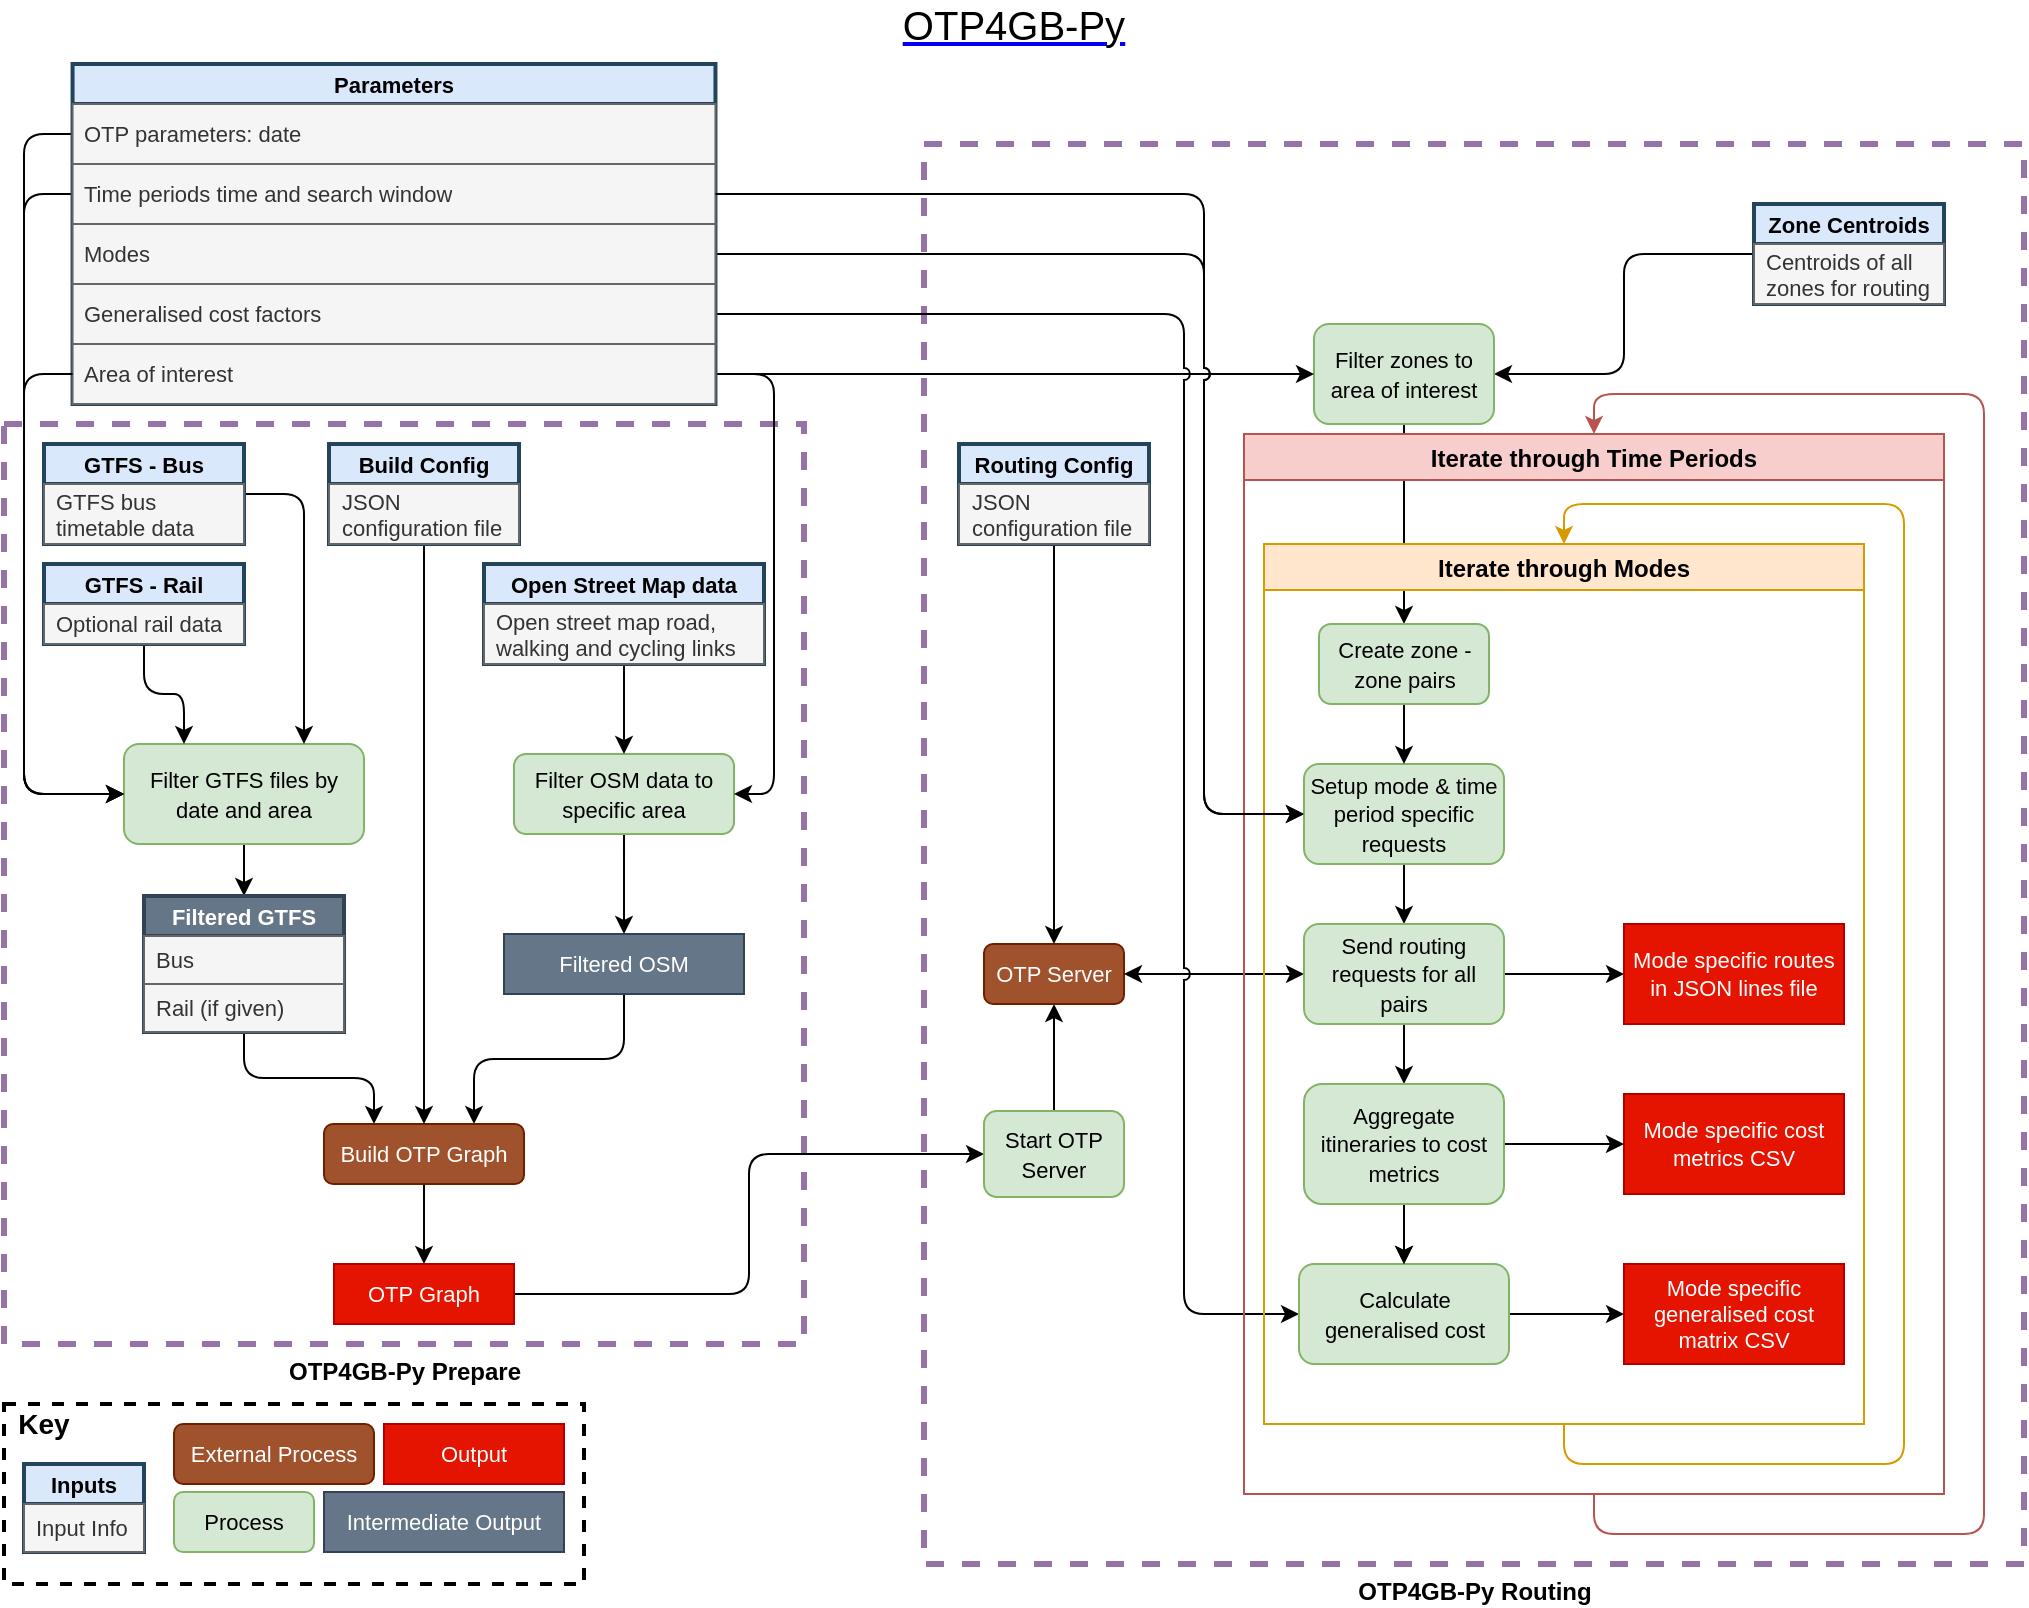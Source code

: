 <mxfile version="20.7.4" type="device"><diagram id="3cLnJ9uy5UWqCdj45hB9" name="OTP4GB-Py"><mxGraphModel dx="1658" dy="838" grid="1" gridSize="10" guides="1" tooltips="1" connect="1" arrows="1" fold="1" page="1" pageScale="1" pageWidth="1169" pageHeight="827" math="0" shadow="0"><root><mxCell id="0"/><mxCell id="1" parent="0"/><UserObject label="OTP4GB-Py Prepare" id="Ab96iDFXRz1s95TxwaqO-1"><mxCell style="verticalLabelPosition=bottom;verticalAlign=top;html=1;shape=mxgraph.basic.rect;fillColor2=none;strokeWidth=3;size=20;indent=5;dashed=1;strokeColor=#9673a6;fontStyle=1;fillColor=none;" parent="1" vertex="1"><mxGeometry x="80" y="230" width="400" height="460" as="geometry"/></mxCell></UserObject><mxCell id="Ab96iDFXRz1s95TxwaqO-2" value="" style="group" parent="1" vertex="1" connectable="0" treatAsSingle="0"><mxGeometry x="80" y="720" width="290" height="90" as="geometry"/></mxCell><mxCell id="Ab96iDFXRz1s95TxwaqO-3" value="" style="rounded=0;whiteSpace=wrap;html=1;dashed=1;strokeWidth=2;" parent="Ab96iDFXRz1s95TxwaqO-2" vertex="1"><mxGeometry width="290" height="90" as="geometry"/></mxCell><mxCell id="Ab96iDFXRz1s95TxwaqO-4" value="&lt;b style=&quot;font-size: 14px&quot;&gt;Key&lt;/b&gt;" style="text;html=1;strokeColor=none;fillColor=none;align=center;verticalAlign=middle;whiteSpace=wrap;rounded=0;dashed=1;" parent="Ab96iDFXRz1s95TxwaqO-2" vertex="1"><mxGeometry width="40" height="20" as="geometry"/></mxCell><mxCell id="Ab96iDFXRz1s95TxwaqO-5" value="&lt;font style=&quot;font-size: 11px&quot;&gt;Process&lt;/font&gt;" style="rounded=1;whiteSpace=wrap;html=1;fillColor=#d5e8d4;strokeColor=#82b366;" parent="Ab96iDFXRz1s95TxwaqO-2" vertex="1"><mxGeometry x="85" y="44" width="70" height="30" as="geometry"/></mxCell><mxCell id="Ab96iDFXRz1s95TxwaqO-6" value="&lt;font style=&quot;font-size: 11px&quot;&gt;External Process&lt;/font&gt;" style="rounded=1;whiteSpace=wrap;html=1;fillColor=#a0522d;strokeColor=#6D1F00;fontColor=#ffffff;" parent="Ab96iDFXRz1s95TxwaqO-2" vertex="1"><mxGeometry x="85" y="10" width="100" height="30" as="geometry"/></mxCell><mxCell id="Ab96iDFXRz1s95TxwaqO-7" value="Intermediate Output" style="rounded=0;whiteSpace=wrap;html=1;strokeWidth=1;fillColor=#647687;strokeColor=#314354;fontSize=11;fontColor=#ffffff;" parent="Ab96iDFXRz1s95TxwaqO-2" vertex="1"><mxGeometry x="160" y="44" width="120" height="30" as="geometry"/></mxCell><mxCell id="Ab96iDFXRz1s95TxwaqO-8" value="Output" style="rounded=0;whiteSpace=wrap;html=1;strokeWidth=1;fillColor=#e51400;strokeColor=#B20000;fontSize=11;fontColor=#ffffff;" parent="Ab96iDFXRz1s95TxwaqO-2" vertex="1"><mxGeometry x="190" y="10" width="90" height="30" as="geometry"/></mxCell><mxCell id="Ab96iDFXRz1s95TxwaqO-9" value="Inputs" style="swimlane;fontStyle=1;childLayout=stackLayout;horizontal=1;startSize=20;fillColor=#dae8fc;horizontalStack=0;resizeParent=1;resizeParentMax=0;resizeLast=0;collapsible=0;marginBottom=0;rounded=0;glass=0;fontSize=11;align=center;strokeWidth=2;strokeColor=#23445D;" parent="Ab96iDFXRz1s95TxwaqO-2" vertex="1" treatAsSingle="0"><mxGeometry x="10" y="30" width="60" height="44" as="geometry"/></mxCell><mxCell id="Ab96iDFXRz1s95TxwaqO-10" value="Input Info" style="text;strokeColor=#666666;fillColor=#f5f5f5;align=left;verticalAlign=middle;spacingLeft=4;spacingRight=4;overflow=hidden;rotatable=0;points=[[0,0.5],[1,0.5]];portConstraint=eastwest;fontSize=11;whiteSpace=wrap;fontColor=#333333;" parent="Ab96iDFXRz1s95TxwaqO-9" vertex="1"><mxGeometry y="20" width="60" height="24" as="geometry"/></mxCell><UserObject label="OTP4GB-Py Routing" id="Ab96iDFXRz1s95TxwaqO-11"><mxCell style="verticalLabelPosition=bottom;verticalAlign=top;html=1;shape=mxgraph.basic.rect;fillColor2=none;strokeWidth=3;size=20;indent=5;dashed=1;strokeColor=#9673a6;fontStyle=1;comic=0;container=0;collapsible=0;fillColor=none;" parent="1" vertex="1"><mxGeometry x="540" y="90" width="550" height="710" as="geometry"/></mxCell></UserObject><mxCell id="Ab96iDFXRz1s95TxwaqO-12" style="edgeStyle=orthogonalEdgeStyle;rounded=1;orthogonalLoop=1;jettySize=auto;html=1;jumpStyle=arc;" parent="1" source="Ab96iDFXRz1s95TxwaqO-13" target="Ab96iDFXRz1s95TxwaqO-66" edge="1"><mxGeometry relative="1" as="geometry"/></mxCell><mxCell id="Ab96iDFXRz1s95TxwaqO-13" value="&lt;font style=&quot;font-size: 11px&quot;&gt;Filter GTFS files by date and area&lt;/font&gt;" style="rounded=1;whiteSpace=wrap;html=1;fillColor=#d5e8d4;strokeColor=#82b366;comic=0;" parent="1" vertex="1"><mxGeometry x="140" y="390" width="120" height="50" as="geometry"/></mxCell><mxCell id="Ab96iDFXRz1s95TxwaqO-14" style="edgeStyle=orthogonalEdgeStyle;rounded=1;orthogonalLoop=1;jettySize=auto;html=1;jumpStyle=arc;" parent="1" source="Ab96iDFXRz1s95TxwaqO-15" target="Ab96iDFXRz1s95TxwaqO-22" edge="1"><mxGeometry relative="1" as="geometry"/></mxCell><mxCell id="Ab96iDFXRz1s95TxwaqO-15" value="&lt;font style=&quot;font-size: 11px&quot;&gt;Filter OSM data to specific area&lt;/font&gt;" style="rounded=1;whiteSpace=wrap;html=1;fillColor=#d5e8d4;strokeColor=#82b366;comic=0;" parent="1" vertex="1"><mxGeometry x="335" y="395" width="110" height="40" as="geometry"/></mxCell><mxCell id="Ab96iDFXRz1s95TxwaqO-16" style="edgeStyle=orthogonalEdgeStyle;rounded=1;orthogonalLoop=1;jettySize=auto;html=1;entryX=0.5;entryY=0;entryDx=0;entryDy=0;jumpStyle=arc;" parent="1" source="Ab96iDFXRz1s95TxwaqO-75" target="Ab96iDFXRz1s95TxwaqO-15" edge="1"><mxGeometry relative="1" as="geometry"/></mxCell><mxCell id="Ab96iDFXRz1s95TxwaqO-17" style="edgeStyle=orthogonalEdgeStyle;rounded=1;orthogonalLoop=1;jettySize=auto;html=1;entryX=0.25;entryY=0;entryDx=0;entryDy=0;jumpStyle=arc;" parent="1" source="Ab96iDFXRz1s95TxwaqO-66" target="Ab96iDFXRz1s95TxwaqO-24" edge="1"><mxGeometry relative="1" as="geometry"/></mxCell><mxCell id="Ab96iDFXRz1s95TxwaqO-18" style="edgeStyle=orthogonalEdgeStyle;rounded=1;orthogonalLoop=1;jettySize=auto;html=1;exitX=1;exitY=0.5;exitDx=0;exitDy=0;entryX=1;entryY=0.5;entryDx=0;entryDy=0;jumpStyle=arc;" parent="1" source="Ab96iDFXRz1s95TxwaqO-65" target="Ab96iDFXRz1s95TxwaqO-15" edge="1"><mxGeometry relative="1" as="geometry"><mxPoint x="490" y="150" as="targetPoint"/></mxGeometry></mxCell><mxCell id="Ab96iDFXRz1s95TxwaqO-19" style="edgeStyle=orthogonalEdgeStyle;rounded=1;orthogonalLoop=1;jettySize=auto;html=1;exitX=0;exitY=0.5;exitDx=0;exitDy=0;entryX=0;entryY=0.5;entryDx=0;entryDy=0;jumpStyle=arc;" parent="1" source="Ab96iDFXRz1s95TxwaqO-61" target="Ab96iDFXRz1s95TxwaqO-13" edge="1"><mxGeometry relative="1" as="geometry"><Array as="points"><mxPoint x="90" y="85"/><mxPoint x="90" y="415"/></Array></mxGeometry></mxCell><mxCell id="Ab96iDFXRz1s95TxwaqO-20" style="edgeStyle=orthogonalEdgeStyle;rounded=1;orthogonalLoop=1;jettySize=auto;html=1;exitX=0;exitY=0.5;exitDx=0;exitDy=0;entryX=0;entryY=0.5;entryDx=0;entryDy=0;jumpStyle=arc;" parent="1" source="Ab96iDFXRz1s95TxwaqO-62" target="Ab96iDFXRz1s95TxwaqO-13" edge="1"><mxGeometry relative="1" as="geometry"><Array as="points"><mxPoint x="90" y="115"/><mxPoint x="90" y="415"/></Array></mxGeometry></mxCell><mxCell id="Ab96iDFXRz1s95TxwaqO-21" style="edgeStyle=orthogonalEdgeStyle;rounded=1;orthogonalLoop=1;jettySize=auto;html=1;entryX=0.75;entryY=0;entryDx=0;entryDy=0;jumpStyle=arc;exitX=0.5;exitY=1;exitDx=0;exitDy=0;" parent="1" source="Ab96iDFXRz1s95TxwaqO-22" target="Ab96iDFXRz1s95TxwaqO-24" edge="1"><mxGeometry relative="1" as="geometry"/></mxCell><mxCell id="Ab96iDFXRz1s95TxwaqO-22" value="Filtered OSM" style="rounded=0;whiteSpace=wrap;html=1;strokeWidth=1;fillColor=#647687;strokeColor=#314354;fontSize=11;fontColor=#ffffff;comic=0;" parent="1" vertex="1"><mxGeometry x="330" y="485" width="120" height="30" as="geometry"/></mxCell><mxCell id="Ab96iDFXRz1s95TxwaqO-23" style="edgeStyle=orthogonalEdgeStyle;rounded=1;jumpStyle=arc;orthogonalLoop=1;jettySize=auto;html=1;" parent="1" source="Ab96iDFXRz1s95TxwaqO-24" target="Ab96iDFXRz1s95TxwaqO-26" edge="1"><mxGeometry relative="1" as="geometry"/></mxCell><mxCell id="Ab96iDFXRz1s95TxwaqO-24" value="&lt;span style=&quot;font-size: 11px&quot;&gt;Build OTP Graph&lt;/span&gt;" style="rounded=1;whiteSpace=wrap;html=1;fillColor=#a0522d;strokeColor=#6D1F00;fontColor=#ffffff;comic=0;" parent="1" vertex="1"><mxGeometry x="240" y="580" width="100" height="30" as="geometry"/></mxCell><mxCell id="Ab96iDFXRz1s95TxwaqO-25" style="edgeStyle=orthogonalEdgeStyle;rounded=1;jumpStyle=arc;orthogonalLoop=1;jettySize=auto;html=1;exitX=1;exitY=0.5;exitDx=0;exitDy=0;entryX=0;entryY=0.5;entryDx=0;entryDy=0;" parent="1" source="Ab96iDFXRz1s95TxwaqO-26" target="Ab96iDFXRz1s95TxwaqO-35" edge="1"><mxGeometry relative="1" as="geometry"/></mxCell><mxCell id="Ab96iDFXRz1s95TxwaqO-26" value="OTP Graph" style="rounded=0;whiteSpace=wrap;html=1;strokeWidth=1;fillColor=#e51400;strokeColor=#B20000;fontSize=11;fontColor=#ffffff;comic=0;" parent="1" vertex="1"><mxGeometry x="245" y="650" width="90" height="30" as="geometry"/></mxCell><mxCell id="Ab96iDFXRz1s95TxwaqO-27" style="edgeStyle=orthogonalEdgeStyle;rounded=1;jumpStyle=arc;orthogonalLoop=1;jettySize=auto;html=1;exitX=1;exitY=0.5;exitDx=0;exitDy=0;entryX=0.75;entryY=0;entryDx=0;entryDy=0;" parent="1" source="Ab96iDFXRz1s95TxwaqO-69" target="Ab96iDFXRz1s95TxwaqO-13" edge="1"><mxGeometry relative="1" as="geometry"/></mxCell><mxCell id="Ab96iDFXRz1s95TxwaqO-28" style="edgeStyle=orthogonalEdgeStyle;rounded=1;jumpStyle=arc;orthogonalLoop=1;jettySize=auto;html=1;exitX=0.5;exitY=1;exitDx=0;exitDy=0;entryX=0.25;entryY=0;entryDx=0;entryDy=0;" parent="1" source="Ab96iDFXRz1s95TxwaqO-71" target="Ab96iDFXRz1s95TxwaqO-13" edge="1"><mxGeometry relative="1" as="geometry"/></mxCell><mxCell id="Ab96iDFXRz1s95TxwaqO-29" style="edgeStyle=orthogonalEdgeStyle;rounded=1;jumpStyle=arc;orthogonalLoop=1;jettySize=auto;html=1;entryX=0.5;entryY=0;entryDx=0;entryDy=0;" parent="1" source="Ab96iDFXRz1s95TxwaqO-73" target="Ab96iDFXRz1s95TxwaqO-24" edge="1"><mxGeometry relative="1" as="geometry"/></mxCell><mxCell id="Ab96iDFXRz1s95TxwaqO-30" style="edgeStyle=orthogonalEdgeStyle;rounded=1;jumpStyle=arc;orthogonalLoop=1;jettySize=auto;html=1;entryX=1;entryY=0.5;entryDx=0;entryDy=0;exitX=0;exitY=0.5;exitDx=0;exitDy=0;" parent="1" source="Ab96iDFXRz1s95TxwaqO-79" target="Ab96iDFXRz1s95TxwaqO-32" edge="1"><mxGeometry relative="1" as="geometry"/></mxCell><mxCell id="Ab96iDFXRz1s95TxwaqO-31" style="edgeStyle=orthogonalEdgeStyle;rounded=1;jumpStyle=arc;orthogonalLoop=1;jettySize=auto;html=1;exitX=0.5;exitY=1;exitDx=0;exitDy=0;entryX=0.5;entryY=0;entryDx=0;entryDy=0;startArrow=none;startFill=0;" parent="1" source="Ab96iDFXRz1s95TxwaqO-32" target="Ab96iDFXRz1s95TxwaqO-54" edge="1"><mxGeometry relative="1" as="geometry"/></mxCell><mxCell id="Ab96iDFXRz1s95TxwaqO-32" value="&lt;font style=&quot;font-size: 11px&quot;&gt;Filter zones to area of interest&lt;/font&gt;" style="rounded=1;whiteSpace=wrap;html=1;fillColor=#d5e8d4;strokeColor=#82b366;comic=0;" parent="1" vertex="1"><mxGeometry x="735" y="180" width="90" height="50" as="geometry"/></mxCell><mxCell id="Ab96iDFXRz1s95TxwaqO-33" style="edgeStyle=orthogonalEdgeStyle;rounded=1;jumpStyle=arc;orthogonalLoop=1;jettySize=auto;html=1;exitX=0.5;exitY=1;exitDx=0;exitDy=0;entryX=0.5;entryY=0;entryDx=0;entryDy=0;fillColor=#ffe6cc;strokeColor=#d79b00;" parent="1" source="Ab96iDFXRz1s95TxwaqO-50" target="Ab96iDFXRz1s95TxwaqO-50" edge="1"><mxGeometry relative="1" as="geometry"><Array as="points"><mxPoint x="860" y="750"/><mxPoint x="1030" y="750"/><mxPoint x="1030" y="270"/><mxPoint x="860" y="270"/></Array></mxGeometry></mxCell><mxCell id="Ab96iDFXRz1s95TxwaqO-34" style="edgeStyle=orthogonalEdgeStyle;rounded=1;jumpStyle=arc;orthogonalLoop=1;jettySize=auto;html=1;" parent="1" source="Ab96iDFXRz1s95TxwaqO-35" target="Ab96iDFXRz1s95TxwaqO-37" edge="1"><mxGeometry relative="1" as="geometry"/></mxCell><mxCell id="Ab96iDFXRz1s95TxwaqO-35" value="&lt;font style=&quot;font-size: 11px&quot;&gt;Start OTP Server&lt;/font&gt;" style="rounded=1;whiteSpace=wrap;html=1;fillColor=#d5e8d4;strokeColor=#82b366;comic=0;" parent="1" vertex="1"><mxGeometry x="570" y="573.5" width="70" height="43" as="geometry"/></mxCell><mxCell id="Ab96iDFXRz1s95TxwaqO-36" style="edgeStyle=orthogonalEdgeStyle;rounded=1;jumpStyle=arc;orthogonalLoop=1;jettySize=auto;html=1;exitX=1;exitY=0.5;exitDx=0;exitDy=0;entryX=0;entryY=0.5;entryDx=0;entryDy=0;" parent="1" source="Ab96iDFXRz1s95TxwaqO-65" target="Ab96iDFXRz1s95TxwaqO-32" edge="1"><mxGeometry relative="1" as="geometry"/></mxCell><mxCell id="Ab96iDFXRz1s95TxwaqO-37" value="&lt;font style=&quot;font-size: 11px&quot;&gt;OTP Server&lt;/font&gt;" style="rounded=1;whiteSpace=wrap;html=1;fillColor=#a0522d;strokeColor=#6D1F00;fontColor=#ffffff;comic=0;" parent="1" vertex="1"><mxGeometry x="570" y="490" width="70" height="30" as="geometry"/></mxCell><mxCell id="Ab96iDFXRz1s95TxwaqO-38" style="edgeStyle=orthogonalEdgeStyle;rounded=1;jumpStyle=arc;orthogonalLoop=1;jettySize=auto;html=1;exitX=1;exitY=0.5;exitDx=0;exitDy=0;entryX=0;entryY=0.5;entryDx=0;entryDy=0;" parent="1" source="Ab96iDFXRz1s95TxwaqO-63" target="Ab96iDFXRz1s95TxwaqO-52" edge="1"><mxGeometry relative="1" as="geometry"><Array as="points"><mxPoint x="680" y="145"/><mxPoint x="680" y="425"/></Array></mxGeometry></mxCell><mxCell id="Ab96iDFXRz1s95TxwaqO-39" style="edgeStyle=orthogonalEdgeStyle;rounded=1;jumpStyle=arc;orthogonalLoop=1;jettySize=auto;html=1;exitX=0;exitY=0.5;exitDx=0;exitDy=0;entryX=1;entryY=0.5;entryDx=0;entryDy=0;startArrow=classic;startFill=1;" parent="1" source="Ab96iDFXRz1s95TxwaqO-57" target="Ab96iDFXRz1s95TxwaqO-37" edge="1"><mxGeometry relative="1" as="geometry"/></mxCell><mxCell id="Ab96iDFXRz1s95TxwaqO-40" value="Mode specific cost metrics CSV" style="rounded=0;whiteSpace=wrap;html=1;strokeWidth=1;fillColor=#e51400;strokeColor=#B20000;fontSize=11;fontColor=#ffffff;comic=0;" parent="1" vertex="1"><mxGeometry x="890" y="565" width="110" height="50" as="geometry"/></mxCell><mxCell id="Ab96iDFXRz1s95TxwaqO-41" value="Mode specific generalised cost matrix CSV" style="rounded=0;whiteSpace=wrap;html=1;strokeWidth=1;fillColor=#e51400;strokeColor=#B20000;fontSize=11;fontColor=#ffffff;comic=0;" parent="1" vertex="1"><mxGeometry x="890" y="650" width="110" height="50" as="geometry"/></mxCell><mxCell id="Ab96iDFXRz1s95TxwaqO-42" style="edgeStyle=orthogonalEdgeStyle;rounded=1;jumpStyle=arc;orthogonalLoop=1;jettySize=auto;html=1;startArrow=none;startFill=0;" parent="1" source="Ab96iDFXRz1s95TxwaqO-44" target="Ab96iDFXRz1s95TxwaqO-41" edge="1"><mxGeometry relative="1" as="geometry"/></mxCell><mxCell id="Ab96iDFXRz1s95TxwaqO-43" style="edgeStyle=orthogonalEdgeStyle;rounded=1;jumpStyle=arc;orthogonalLoop=1;jettySize=auto;html=1;exitX=1;exitY=0.5;exitDx=0;exitDy=0;entryX=0;entryY=0.5;entryDx=0;entryDy=0;startArrow=none;startFill=0;" parent="1" source="Ab96iDFXRz1s95TxwaqO-64" target="Ab96iDFXRz1s95TxwaqO-44" edge="1"><mxGeometry relative="1" as="geometry"><Array as="points"><mxPoint x="670" y="175"/><mxPoint x="670" y="675"/></Array></mxGeometry></mxCell><mxCell id="Ab96iDFXRz1s95TxwaqO-44" value="&lt;font style=&quot;font-size: 11px&quot;&gt;Calculate generalised cost&lt;/font&gt;" style="rounded=1;whiteSpace=wrap;html=1;fillColor=#d5e8d4;strokeColor=#82b366;comic=0;" parent="1" vertex="1"><mxGeometry x="727.5" y="650" width="105" height="50" as="geometry"/></mxCell><mxCell id="Ab96iDFXRz1s95TxwaqO-45" style="edgeStyle=orthogonalEdgeStyle;rounded=1;jumpStyle=arc;orthogonalLoop=1;jettySize=auto;html=1;startArrow=none;startFill=0;" parent="1" source="Ab96iDFXRz1s95TxwaqO-58" target="Ab96iDFXRz1s95TxwaqO-44" edge="1"><mxGeometry relative="1" as="geometry"/></mxCell><mxCell id="Ab96iDFXRz1s95TxwaqO-46" style="edgeStyle=orthogonalEdgeStyle;rounded=1;jumpStyle=arc;orthogonalLoop=1;jettySize=auto;html=1;startArrow=none;startFill=0;" parent="1" source="Ab96iDFXRz1s95TxwaqO-58" target="Ab96iDFXRz1s95TxwaqO-44" edge="1"><mxGeometry relative="1" as="geometry"><mxPoint x="870" y="520" as="sourcePoint"/><mxPoint x="980" y="420" as="targetPoint"/></mxGeometry></mxCell><mxCell id="Ab96iDFXRz1s95TxwaqO-47" style="edgeStyle=orthogonalEdgeStyle;rounded=1;jumpStyle=arc;orthogonalLoop=1;jettySize=auto;html=1;startArrow=none;startFill=0;" parent="1" source="Ab96iDFXRz1s95TxwaqO-58" target="Ab96iDFXRz1s95TxwaqO-40" edge="1"><mxGeometry relative="1" as="geometry"/></mxCell><mxCell id="Ab96iDFXRz1s95TxwaqO-48" style="edgeStyle=orthogonalEdgeStyle;rounded=1;jumpStyle=arc;orthogonalLoop=1;jettySize=auto;html=1;entryX=0.5;entryY=0;entryDx=0;entryDy=0;startArrow=none;startFill=0;" parent="1" source="Ab96iDFXRz1s95TxwaqO-83" target="Ab96iDFXRz1s95TxwaqO-37" edge="1"><mxGeometry relative="1" as="geometry"/></mxCell><mxCell id="Ab96iDFXRz1s95TxwaqO-49" value="&lt;a href=&quot;https://github.com/Transport-for-the-North/otp4gb-py&quot;&gt;&lt;font color=&quot;#000000&quot;&gt;OTP4GB-Py&lt;/font&gt;&lt;/a&gt;" style="text;html=1;strokeColor=none;fillColor=none;align=center;verticalAlign=middle;whiteSpace=wrap;rounded=0;comic=0;fontSize=20;fontStyle=4;" parent="1" vertex="1"><mxGeometry x="460" y="20" width="250" height="20" as="geometry"/></mxCell><mxCell id="Ab96iDFXRz1s95TxwaqO-50" value="Iterate through Modes" style="swimlane;comic=0;strokeWidth=1;collapsible=0;fillColor=#ffe6cc;strokeColor=#d79b00;" parent="1" vertex="1" treatAsSingle="0"><mxGeometry x="710" y="290" width="300" height="440" as="geometry"/></mxCell><mxCell id="Ab96iDFXRz1s95TxwaqO-51" style="edgeStyle=orthogonalEdgeStyle;rounded=1;jumpStyle=arc;orthogonalLoop=1;jettySize=auto;html=1;startArrow=none;startFill=0;fontSize=20;fontColor=#000000;" parent="Ab96iDFXRz1s95TxwaqO-50" source="Ab96iDFXRz1s95TxwaqO-52" target="Ab96iDFXRz1s95TxwaqO-57" edge="1"><mxGeometry relative="1" as="geometry"/></mxCell><mxCell id="Ab96iDFXRz1s95TxwaqO-52" value="&lt;span style=&quot;font-size: 11px&quot;&gt;Setup mode &amp;amp; time period specific requests&lt;/span&gt;" style="rounded=1;whiteSpace=wrap;html=1;fillColor=#d5e8d4;strokeColor=#82b366;comic=0;" parent="Ab96iDFXRz1s95TxwaqO-50" vertex="1"><mxGeometry x="20" y="110" width="100" height="50" as="geometry"/></mxCell><mxCell id="Ab96iDFXRz1s95TxwaqO-53" style="edgeStyle=orthogonalEdgeStyle;rounded=1;jumpStyle=arc;orthogonalLoop=1;jettySize=auto;html=1;entryX=0.5;entryY=0;entryDx=0;entryDy=0;startArrow=none;startFill=0;fontSize=20;fontColor=#000000;" parent="Ab96iDFXRz1s95TxwaqO-50" source="Ab96iDFXRz1s95TxwaqO-54" target="Ab96iDFXRz1s95TxwaqO-52" edge="1"><mxGeometry relative="1" as="geometry"/></mxCell><mxCell id="Ab96iDFXRz1s95TxwaqO-54" value="&lt;font style=&quot;font-size: 11px&quot;&gt;Create zone - zone pairs&lt;/font&gt;" style="rounded=1;whiteSpace=wrap;html=1;fillColor=#d5e8d4;strokeColor=#82b366;comic=0;" parent="Ab96iDFXRz1s95TxwaqO-50" vertex="1"><mxGeometry x="27.5" y="40" width="85" height="40" as="geometry"/></mxCell><mxCell id="Ab96iDFXRz1s95TxwaqO-55" style="edgeStyle=orthogonalEdgeStyle;rounded=1;jumpStyle=arc;orthogonalLoop=1;jettySize=auto;html=1;" parent="Ab96iDFXRz1s95TxwaqO-50" source="Ab96iDFXRz1s95TxwaqO-57" target="Ab96iDFXRz1s95TxwaqO-59" edge="1"><mxGeometry relative="1" as="geometry"/></mxCell><mxCell id="Ab96iDFXRz1s95TxwaqO-56" style="edgeStyle=orthogonalEdgeStyle;rounded=1;jumpStyle=arc;orthogonalLoop=1;jettySize=auto;html=1;" parent="Ab96iDFXRz1s95TxwaqO-50" source="Ab96iDFXRz1s95TxwaqO-57" target="Ab96iDFXRz1s95TxwaqO-58" edge="1"><mxGeometry relative="1" as="geometry"/></mxCell><mxCell id="Ab96iDFXRz1s95TxwaqO-57" value="&lt;span style=&quot;font-size: 11px&quot;&gt;Send routing requests for all pairs&lt;/span&gt;" style="rounded=1;whiteSpace=wrap;html=1;fillColor=#d5e8d4;strokeColor=#82b366;comic=0;" parent="Ab96iDFXRz1s95TxwaqO-50" vertex="1"><mxGeometry x="20" y="190" width="100" height="50" as="geometry"/></mxCell><mxCell id="Ab96iDFXRz1s95TxwaqO-58" value="&lt;span style=&quot;font-size: 11px&quot;&gt;Aggregate itineraries to cost metrics&lt;/span&gt;" style="rounded=1;whiteSpace=wrap;html=1;fillColor=#d5e8d4;strokeColor=#82b366;comic=0;" parent="Ab96iDFXRz1s95TxwaqO-50" vertex="1"><mxGeometry x="20" y="270" width="100" height="60" as="geometry"/></mxCell><mxCell id="Ab96iDFXRz1s95TxwaqO-59" value="Mode specific routes in JSON lines file" style="rounded=0;whiteSpace=wrap;html=1;strokeWidth=1;fillColor=#e51400;strokeColor=#B20000;fontSize=11;fontColor=#ffffff;comic=0;" parent="Ab96iDFXRz1s95TxwaqO-50" vertex="1"><mxGeometry x="180" y="190" width="110" height="50" as="geometry"/></mxCell><mxCell id="Ab96iDFXRz1s95TxwaqO-60" value="Parameters" style="swimlane;fontStyle=1;childLayout=stackLayout;horizontal=1;startSize=20;fillColor=#dae8fc;horizontalStack=0;resizeParent=1;resizeParentMax=0;resizeLast=0;collapsible=0;marginBottom=0;rounded=0;glass=0;fontSize=11;align=center;strokeWidth=2;strokeColor=#23445D;comic=0;" parent="1" vertex="1" treatAsSingle="0"><mxGeometry x="114.28" y="50" width="321.45" height="170" as="geometry"/></mxCell><mxCell id="Ab96iDFXRz1s95TxwaqO-61" value="OTP parameters: date" style="text;strokeColor=#666666;fillColor=#f5f5f5;align=left;verticalAlign=middle;spacingLeft=4;spacingRight=4;overflow=hidden;rotatable=0;points=[[0,0.5],[1,0.5]];portConstraint=eastwest;fontSize=11;whiteSpace=wrap;fontColor=#333333;" parent="Ab96iDFXRz1s95TxwaqO-60" vertex="1"><mxGeometry y="20" width="321.45" height="30" as="geometry"/></mxCell><mxCell id="Ab96iDFXRz1s95TxwaqO-62" value="Time periods time and search window" style="text;strokeColor=#666666;fillColor=#f5f5f5;align=left;verticalAlign=middle;spacingLeft=4;spacingRight=4;overflow=hidden;rotatable=0;points=[[0,0.5],[1,0.5]];portConstraint=eastwest;fontSize=11;whiteSpace=wrap;fontColor=#333333;" parent="Ab96iDFXRz1s95TxwaqO-60" vertex="1"><mxGeometry y="50" width="321.45" height="30" as="geometry"/></mxCell><mxCell id="Ab96iDFXRz1s95TxwaqO-63" value="Modes" style="text;strokeColor=#666666;fillColor=#f5f5f5;align=left;verticalAlign=middle;spacingLeft=4;spacingRight=4;overflow=hidden;rotatable=0;points=[[0,0.5],[1,0.5]];portConstraint=eastwest;fontSize=11;whiteSpace=wrap;fontColor=#333333;" parent="Ab96iDFXRz1s95TxwaqO-60" vertex="1"><mxGeometry y="80" width="321.45" height="30" as="geometry"/></mxCell><mxCell id="Ab96iDFXRz1s95TxwaqO-64" value="Generalised cost factors" style="text;strokeColor=#666666;fillColor=#f5f5f5;align=left;verticalAlign=middle;spacingLeft=4;spacingRight=4;overflow=hidden;rotatable=0;points=[[0,0.5],[1,0.5]];portConstraint=eastwest;fontSize=11;whiteSpace=wrap;fontColor=#333333;" parent="Ab96iDFXRz1s95TxwaqO-60" vertex="1"><mxGeometry y="110" width="321.45" height="30" as="geometry"/></mxCell><mxCell id="Ab96iDFXRz1s95TxwaqO-65" value="Area of interest" style="text;strokeColor=#666666;fillColor=#f5f5f5;align=left;verticalAlign=middle;spacingLeft=4;spacingRight=4;overflow=hidden;rotatable=0;points=[[0,0.5],[1,0.5]];portConstraint=eastwest;fontSize=11;whiteSpace=wrap;fontColor=#333333;" parent="Ab96iDFXRz1s95TxwaqO-60" vertex="1"><mxGeometry y="140" width="321.45" height="30" as="geometry"/></mxCell><mxCell id="Ab96iDFXRz1s95TxwaqO-66" value="Filtered GTFS" style="swimlane;fontStyle=1;childLayout=stackLayout;horizontal=1;startSize=20;fillColor=#647687;horizontalStack=0;resizeParent=1;resizeParentMax=0;resizeLast=0;collapsible=0;marginBottom=0;rounded=0;glass=0;fontSize=11;align=center;strokeWidth=2;strokeColor=#314354;comic=0;fontColor=#ffffff;" parent="1" vertex="1" treatAsSingle="0"><mxGeometry x="150" y="466" width="100" height="68" as="geometry"/></mxCell><mxCell id="Ab96iDFXRz1s95TxwaqO-67" value="Bus" style="text;strokeColor=#666666;fillColor=#f5f5f5;align=left;verticalAlign=middle;spacingLeft=4;spacingRight=4;overflow=hidden;rotatable=0;points=[[0,0.5],[1,0.5]];portConstraint=eastwest;fontSize=11;whiteSpace=wrap;fontColor=#333333;" parent="Ab96iDFXRz1s95TxwaqO-66" vertex="1"><mxGeometry y="20" width="100" height="24" as="geometry"/></mxCell><mxCell id="Ab96iDFXRz1s95TxwaqO-68" value="Rail (if given)" style="text;strokeColor=#666666;fillColor=#f5f5f5;align=left;verticalAlign=middle;spacingLeft=4;spacingRight=4;overflow=hidden;rotatable=0;points=[[0,0.5],[1,0.5]];portConstraint=eastwest;fontSize=11;whiteSpace=wrap;fontColor=#333333;" parent="Ab96iDFXRz1s95TxwaqO-66" vertex="1"><mxGeometry y="44" width="100" height="24" as="geometry"/></mxCell><mxCell id="Ab96iDFXRz1s95TxwaqO-69" value="GTFS - Bus" style="swimlane;fontStyle=1;childLayout=stackLayout;horizontal=1;startSize=20;fillColor=#dae8fc;horizontalStack=0;resizeParent=1;resizeParentMax=0;resizeLast=0;collapsible=0;marginBottom=0;rounded=0;glass=0;fontSize=11;align=center;strokeWidth=2;strokeColor=#23445D;" parent="1" vertex="1" treatAsSingle="0"><mxGeometry x="100" y="240" width="100" height="50" as="geometry"/></mxCell><mxCell id="Ab96iDFXRz1s95TxwaqO-70" value="GTFS bus timetable data" style="text;strokeColor=#666666;fillColor=#f5f5f5;align=left;verticalAlign=middle;spacingLeft=4;spacingRight=4;overflow=hidden;rotatable=0;points=[[0,0.5],[1,0.5]];portConstraint=eastwest;fontSize=11;whiteSpace=wrap;fontColor=#333333;" parent="Ab96iDFXRz1s95TxwaqO-69" vertex="1"><mxGeometry y="20" width="100" height="30" as="geometry"/></mxCell><mxCell id="Ab96iDFXRz1s95TxwaqO-71" value="GTFS - Rail" style="swimlane;fontStyle=1;childLayout=stackLayout;horizontal=1;startSize=20;fillColor=#dae8fc;horizontalStack=0;resizeParent=1;resizeParentMax=0;resizeLast=0;collapsible=0;marginBottom=0;rounded=0;glass=0;fontSize=11;align=center;strokeWidth=2;strokeColor=#23445D;" parent="1" vertex="1" treatAsSingle="0"><mxGeometry x="100" y="300" width="100" height="40" as="geometry"/></mxCell><mxCell id="Ab96iDFXRz1s95TxwaqO-72" value="Optional rail data" style="text;strokeColor=#666666;fillColor=#f5f5f5;align=left;verticalAlign=middle;spacingLeft=4;spacingRight=4;overflow=hidden;rotatable=0;points=[[0,0.5],[1,0.5]];portConstraint=eastwest;fontSize=11;whiteSpace=wrap;fontColor=#333333;fontStyle=0" parent="Ab96iDFXRz1s95TxwaqO-71" vertex="1"><mxGeometry y="20" width="100" height="20" as="geometry"/></mxCell><mxCell id="Ab96iDFXRz1s95TxwaqO-73" value="Build Config" style="swimlane;fontStyle=1;childLayout=stackLayout;horizontal=1;startSize=20;fillColor=#dae8fc;horizontalStack=0;resizeParent=1;resizeParentMax=0;resizeLast=0;collapsible=1;marginBottom=0;rounded=0;glass=0;fontSize=11;align=center;strokeWidth=2;strokeColor=#23445D;comic=0;" parent="1" vertex="1" treatAsSingle="0"><mxGeometry x="242.5" y="240" width="95" height="50" as="geometry"/></mxCell><mxCell id="Ab96iDFXRz1s95TxwaqO-74" value="JSON configuration file" style="text;strokeColor=#666666;fillColor=#f5f5f5;align=left;verticalAlign=middle;spacingLeft=4;spacingRight=4;overflow=hidden;rotatable=0;points=[[0,0.5],[1,0.5]];portConstraint=eastwest;fontSize=11;whiteSpace=wrap;fontColor=#333333;" parent="Ab96iDFXRz1s95TxwaqO-73" vertex="1"><mxGeometry y="20" width="95" height="30" as="geometry"/></mxCell><mxCell id="Ab96iDFXRz1s95TxwaqO-75" value="Open Street Map data" style="swimlane;fontStyle=1;childLayout=stackLayout;horizontal=1;startSize=20;fillColor=#dae8fc;horizontalStack=0;resizeParent=1;resizeParentMax=0;resizeLast=0;collapsible=0;marginBottom=0;rounded=0;glass=0;fontSize=11;align=center;strokeWidth=2;strokeColor=#23445D;comic=0;" parent="1" vertex="1" treatAsSingle="0"><mxGeometry x="320" y="300" width="140" height="50" as="geometry"/></mxCell><mxCell id="Ab96iDFXRz1s95TxwaqO-76" value="Open street map road, walking and cycling links" style="text;strokeColor=#666666;fillColor=#f5f5f5;align=left;verticalAlign=middle;spacingLeft=4;spacingRight=4;overflow=hidden;rotatable=0;points=[[0,0.5],[1,0.5]];portConstraint=eastwest;fontSize=11;whiteSpace=wrap;fontColor=#333333;" parent="Ab96iDFXRz1s95TxwaqO-75" vertex="1"><mxGeometry y="20" width="140" height="30" as="geometry"/></mxCell><mxCell id="Ab96iDFXRz1s95TxwaqO-77" style="edgeStyle=orthogonalEdgeStyle;rounded=1;jumpStyle=arc;orthogonalLoop=1;jettySize=auto;html=1;exitX=0;exitY=0.5;exitDx=0;exitDy=0;entryX=0;entryY=0.5;entryDx=0;entryDy=0;startArrow=none;startFill=0;fontSize=20;fontColor=#000000;" parent="1" source="Ab96iDFXRz1s95TxwaqO-65" target="Ab96iDFXRz1s95TxwaqO-13" edge="1"><mxGeometry relative="1" as="geometry"><Array as="points"><mxPoint x="90" y="205"/><mxPoint x="90" y="415"/></Array></mxGeometry></mxCell><mxCell id="Ab96iDFXRz1s95TxwaqO-78" value="Iterate through Time Periods" style="swimlane;comic=0;strokeWidth=1;collapsible=0;fillColor=#f8cecc;strokeColor=#b85450;" parent="1" vertex="1" treatAsSingle="0"><mxGeometry x="700" y="235" width="350" height="530" as="geometry"/></mxCell><mxCell id="Ab96iDFXRz1s95TxwaqO-79" value="Zone Centroids" style="swimlane;fontStyle=1;childLayout=stackLayout;horizontal=1;startSize=20;fillColor=#dae8fc;horizontalStack=0;resizeParent=1;resizeParentMax=0;resizeLast=0;collapsible=0;marginBottom=0;rounded=0;glass=0;fontSize=11;align=center;strokeWidth=2;strokeColor=#23445D;comic=0;" parent="1" vertex="1" treatAsSingle="0"><mxGeometry x="955" y="120" width="95" height="50" as="geometry"/></mxCell><mxCell id="Ab96iDFXRz1s95TxwaqO-80" value="Centroids of all zones for routing" style="text;strokeColor=#666666;fillColor=#f5f5f5;align=left;verticalAlign=middle;spacingLeft=4;spacingRight=4;overflow=hidden;rotatable=0;points=[[0,0.5],[1,0.5]];portConstraint=eastwest;fontSize=11;whiteSpace=wrap;fontColor=#333333;" parent="Ab96iDFXRz1s95TxwaqO-79" vertex="1"><mxGeometry y="20" width="95" height="30" as="geometry"/></mxCell><mxCell id="Ab96iDFXRz1s95TxwaqO-81" style="edgeStyle=orthogonalEdgeStyle;rounded=1;jumpStyle=arc;orthogonalLoop=1;jettySize=auto;html=1;exitX=0.5;exitY=1;exitDx=0;exitDy=0;entryX=0.5;entryY=0;entryDx=0;entryDy=0;startArrow=none;startFill=0;fontSize=20;fontColor=#000000;fillColor=#f8cecc;strokeColor=#b85450;" parent="1" source="Ab96iDFXRz1s95TxwaqO-78" target="Ab96iDFXRz1s95TxwaqO-78" edge="1"><mxGeometry relative="1" as="geometry"><Array as="points"><mxPoint x="885" y="785"/><mxPoint x="1070" y="785"/><mxPoint x="1070" y="215"/><mxPoint x="885" y="215"/></Array></mxGeometry></mxCell><mxCell id="Ab96iDFXRz1s95TxwaqO-82" style="edgeStyle=orthogonalEdgeStyle;rounded=1;jumpStyle=arc;orthogonalLoop=1;jettySize=auto;html=1;exitX=1;exitY=0.5;exitDx=0;exitDy=0;entryX=0;entryY=0.5;entryDx=0;entryDy=0;startArrow=none;startFill=0;fontSize=20;fontColor=#000000;" parent="1" source="Ab96iDFXRz1s95TxwaqO-62" target="Ab96iDFXRz1s95TxwaqO-52" edge="1"><mxGeometry relative="1" as="geometry"><Array as="points"><mxPoint x="680" y="115"/><mxPoint x="680" y="425"/></Array></mxGeometry></mxCell><mxCell id="Ab96iDFXRz1s95TxwaqO-83" value="Routing Config" style="swimlane;fontStyle=1;childLayout=stackLayout;horizontal=1;startSize=20;fillColor=#dae8fc;horizontalStack=0;resizeParent=1;resizeParentMax=0;resizeLast=0;collapsible=0;marginBottom=0;rounded=0;glass=0;fontSize=11;align=center;strokeWidth=2;strokeColor=#23445D;comic=0;" parent="1" vertex="1" treatAsSingle="0"><mxGeometry x="557.5" y="240" width="95" height="50" as="geometry"/></mxCell><mxCell id="Ab96iDFXRz1s95TxwaqO-84" value="JSON configuration file" style="text;strokeColor=#666666;fillColor=#f5f5f5;align=left;verticalAlign=middle;spacingLeft=4;spacingRight=4;overflow=hidden;rotatable=0;points=[[0,0.5],[1,0.5]];portConstraint=eastwest;fontSize=11;whiteSpace=wrap;fontColor=#333333;" parent="Ab96iDFXRz1s95TxwaqO-83" vertex="1"><mxGeometry y="20" width="95" height="30" as="geometry"/></mxCell></root></mxGraphModel></diagram></mxfile>